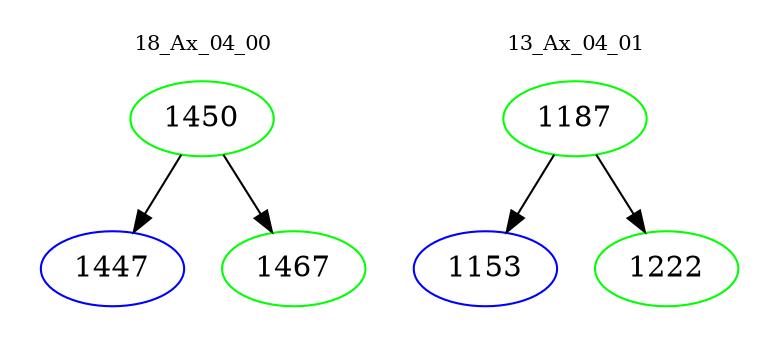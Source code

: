 digraph{
subgraph cluster_0 {
color = white
label = "18_Ax_04_00";
fontsize=10;
T0_1450 [label="1450", color="green"]
T0_1450 -> T0_1447 [color="black"]
T0_1447 [label="1447", color="blue"]
T0_1450 -> T0_1467 [color="black"]
T0_1467 [label="1467", color="green"]
}
subgraph cluster_1 {
color = white
label = "13_Ax_04_01";
fontsize=10;
T1_1187 [label="1187", color="green"]
T1_1187 -> T1_1153 [color="black"]
T1_1153 [label="1153", color="blue"]
T1_1187 -> T1_1222 [color="black"]
T1_1222 [label="1222", color="green"]
}
}
